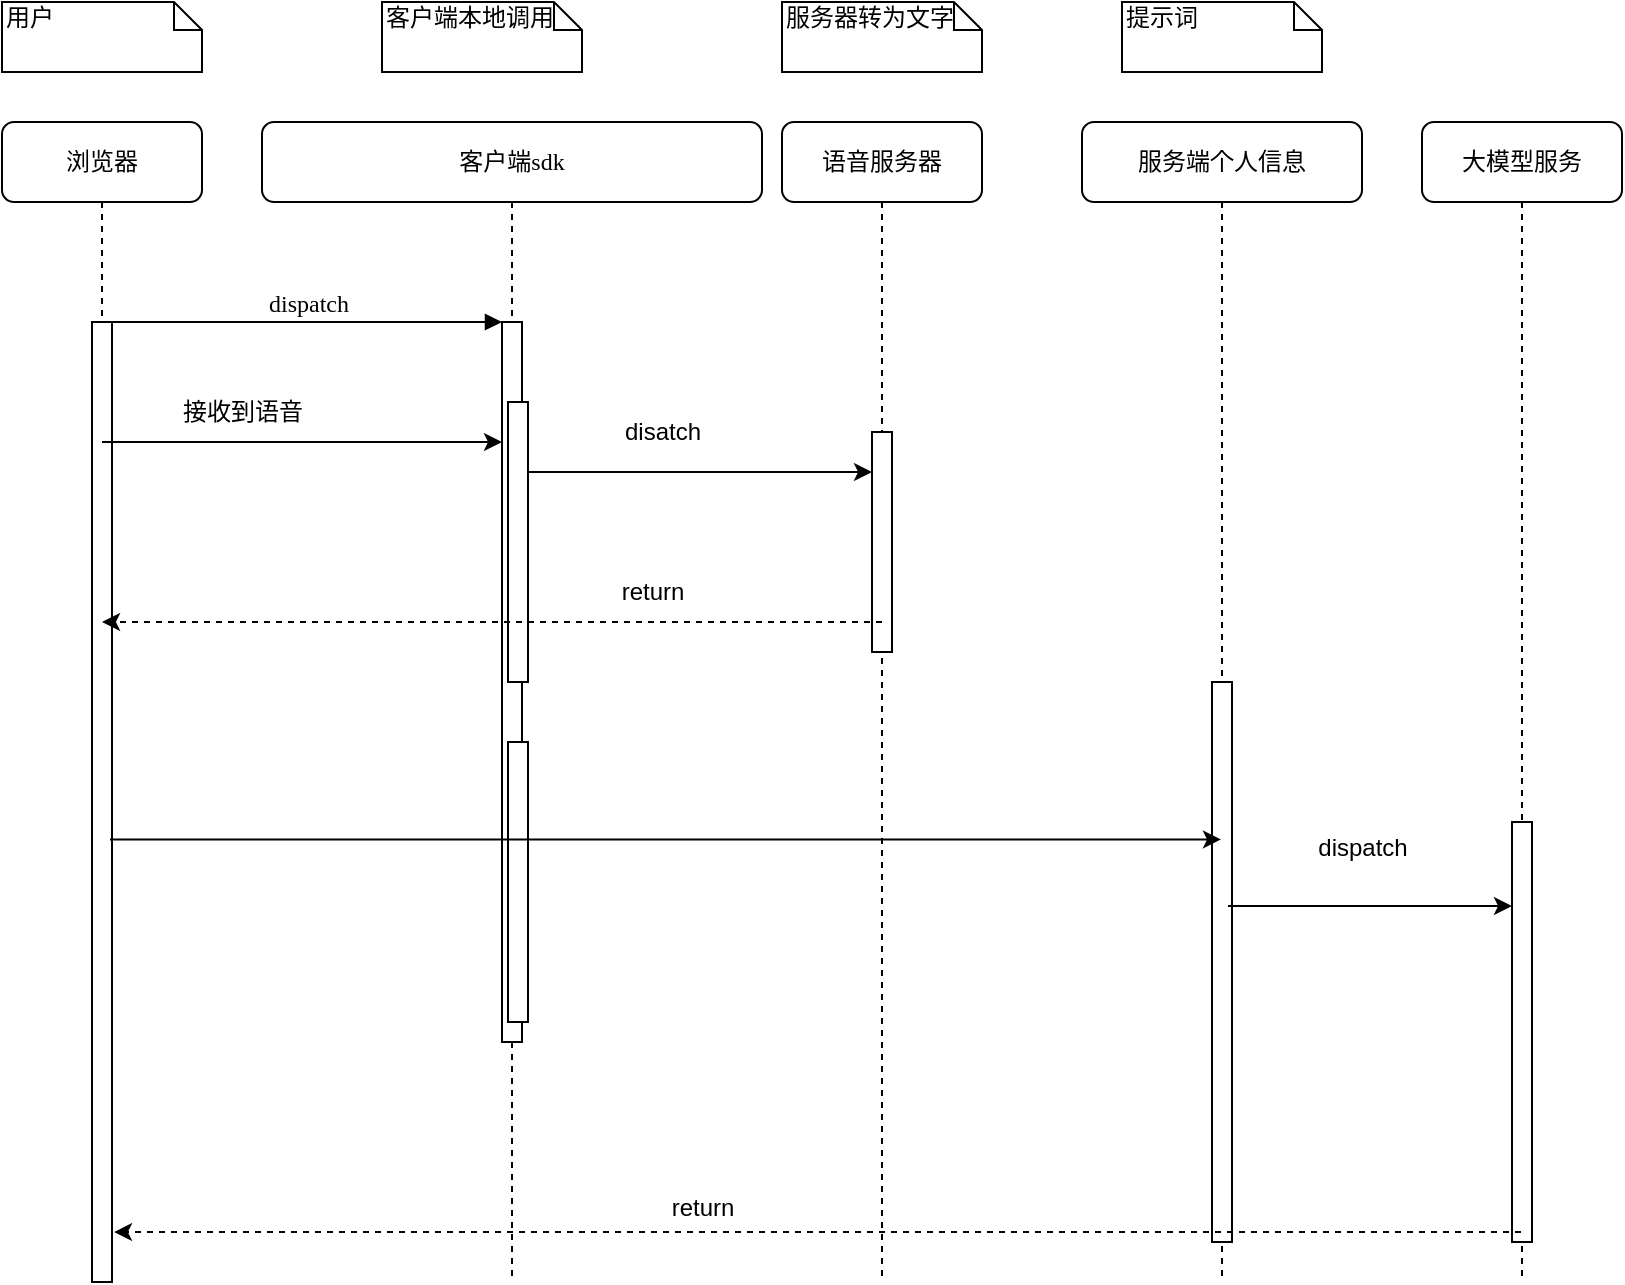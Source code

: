 <mxfile version="24.3.1" type="github">
  <diagram name="Page-1" id="13e1069c-82ec-6db2-03f1-153e76fe0fe0">
    <mxGraphModel dx="954" dy="606" grid="1" gridSize="10" guides="1" tooltips="1" connect="1" arrows="1" fold="1" page="1" pageScale="1" pageWidth="1100" pageHeight="850" background="none" math="0" shadow="0">
      <root>
        <mxCell id="0" />
        <mxCell id="1" parent="0" />
        <mxCell id="7baba1c4bc27f4b0-2" value="客户端sdk" style="shape=umlLifeline;perimeter=lifelinePerimeter;whiteSpace=wrap;html=1;container=1;collapsible=0;recursiveResize=0;outlineConnect=0;rounded=1;shadow=0;comic=0;labelBackgroundColor=none;strokeWidth=1;fontFamily=Verdana;fontSize=12;align=center;" parent="1" vertex="1">
          <mxGeometry x="230" y="80" width="250" height="580" as="geometry" />
        </mxCell>
        <mxCell id="7baba1c4bc27f4b0-10" value="" style="html=1;points=[];perimeter=orthogonalPerimeter;rounded=0;shadow=0;comic=0;labelBackgroundColor=none;strokeWidth=1;fontFamily=Verdana;fontSize=12;align=center;" parent="7baba1c4bc27f4b0-2" vertex="1">
          <mxGeometry x="120" y="100" width="10" height="360" as="geometry" />
        </mxCell>
        <mxCell id="rIfSswOhoeyQgAesljYU-11" value="" style="rounded=0;whiteSpace=wrap;html=1;" vertex="1" parent="7baba1c4bc27f4b0-2">
          <mxGeometry x="123" y="140" width="10" height="140" as="geometry" />
        </mxCell>
        <mxCell id="rIfSswOhoeyQgAesljYU-18" value="" style="rounded=0;whiteSpace=wrap;html=1;" vertex="1" parent="7baba1c4bc27f4b0-2">
          <mxGeometry x="123" y="310" width="10" height="140" as="geometry" />
        </mxCell>
        <mxCell id="rIfSswOhoeyQgAesljYU-16" value="return" style="text;html=1;align=center;verticalAlign=middle;resizable=0;points=[];autosize=1;strokeColor=none;fillColor=none;" vertex="1" parent="7baba1c4bc27f4b0-2">
          <mxGeometry x="170" y="220" width="50" height="30" as="geometry" />
        </mxCell>
        <mxCell id="rIfSswOhoeyQgAesljYU-17" value="disatch" style="text;html=1;align=center;verticalAlign=middle;resizable=0;points=[];autosize=1;strokeColor=none;fillColor=none;" vertex="1" parent="7baba1c4bc27f4b0-2">
          <mxGeometry x="170" y="140" width="60" height="30" as="geometry" />
        </mxCell>
        <mxCell id="7baba1c4bc27f4b0-3" value="语音服务器" style="shape=umlLifeline;perimeter=lifelinePerimeter;whiteSpace=wrap;html=1;container=1;collapsible=0;recursiveResize=0;outlineConnect=0;rounded=1;shadow=0;comic=0;labelBackgroundColor=none;strokeWidth=1;fontFamily=Verdana;fontSize=12;align=center;" parent="1" vertex="1">
          <mxGeometry x="490" y="80" width="100" height="580" as="geometry" />
        </mxCell>
        <mxCell id="7baba1c4bc27f4b0-13" value="" style="html=1;points=[];perimeter=orthogonalPerimeter;rounded=0;shadow=0;comic=0;labelBackgroundColor=none;strokeWidth=1;fontFamily=Verdana;fontSize=12;align=center;" parent="7baba1c4bc27f4b0-3" vertex="1">
          <mxGeometry x="45" y="155" width="10" height="110" as="geometry" />
        </mxCell>
        <mxCell id="7baba1c4bc27f4b0-4" value="大模型服务" style="shape=umlLifeline;perimeter=lifelinePerimeter;whiteSpace=wrap;html=1;container=1;collapsible=0;recursiveResize=0;outlineConnect=0;rounded=1;shadow=0;comic=0;labelBackgroundColor=none;strokeWidth=1;fontFamily=Verdana;fontSize=12;align=center;" parent="1" vertex="1">
          <mxGeometry x="810" y="80" width="100" height="580" as="geometry" />
        </mxCell>
        <mxCell id="7baba1c4bc27f4b0-16" value="" style="html=1;points=[];perimeter=orthogonalPerimeter;rounded=0;shadow=0;comic=0;labelBackgroundColor=none;strokeWidth=1;fontFamily=Verdana;fontSize=12;align=center;" parent="7baba1c4bc27f4b0-4" vertex="1">
          <mxGeometry x="45" y="350" width="10" height="210" as="geometry" />
        </mxCell>
        <mxCell id="7baba1c4bc27f4b0-8" value="浏览器" style="shape=umlLifeline;perimeter=lifelinePerimeter;whiteSpace=wrap;html=1;container=1;collapsible=0;recursiveResize=0;outlineConnect=0;rounded=1;shadow=0;comic=0;labelBackgroundColor=none;strokeWidth=1;fontFamily=Verdana;fontSize=12;align=center;" parent="1" vertex="1">
          <mxGeometry x="100" y="80" width="100" height="580" as="geometry" />
        </mxCell>
        <mxCell id="7baba1c4bc27f4b0-9" value="" style="html=1;points=[];perimeter=orthogonalPerimeter;rounded=0;shadow=0;comic=0;labelBackgroundColor=none;strokeWidth=1;fontFamily=Verdana;fontSize=12;align=center;" parent="7baba1c4bc27f4b0-8" vertex="1">
          <mxGeometry x="45" y="100" width="10" height="480" as="geometry" />
        </mxCell>
        <mxCell id="7baba1c4bc27f4b0-11" value="dispatch" style="html=1;verticalAlign=bottom;endArrow=block;entryX=0;entryY=0;labelBackgroundColor=none;fontFamily=Verdana;fontSize=12;edgeStyle=elbowEdgeStyle;elbow=vertical;" parent="1" source="7baba1c4bc27f4b0-9" target="7baba1c4bc27f4b0-10" edge="1">
          <mxGeometry x="0.006" relative="1" as="geometry">
            <mxPoint x="220" y="190" as="sourcePoint" />
            <mxPoint as="offset" />
          </mxGeometry>
        </mxCell>
        <mxCell id="7baba1c4bc27f4b0-40" value="用户" style="shape=note;whiteSpace=wrap;html=1;size=14;verticalAlign=top;align=left;spacingTop=-6;rounded=0;shadow=0;comic=0;labelBackgroundColor=none;strokeWidth=1;fontFamily=Verdana;fontSize=12" parent="1" vertex="1">
          <mxGeometry x="100" y="20" width="100" height="35" as="geometry" />
        </mxCell>
        <mxCell id="7baba1c4bc27f4b0-41" value="客户端本地调用" style="shape=note;whiteSpace=wrap;html=1;size=14;verticalAlign=top;align=left;spacingTop=-6;rounded=0;shadow=0;comic=0;labelBackgroundColor=none;strokeWidth=1;fontFamily=Verdana;fontSize=12" parent="1" vertex="1">
          <mxGeometry x="290" y="20" width="100" height="35" as="geometry" />
        </mxCell>
        <mxCell id="7baba1c4bc27f4b0-42" value="服务器转为文字" style="shape=note;whiteSpace=wrap;html=1;size=14;verticalAlign=top;align=left;spacingTop=-6;rounded=0;shadow=0;comic=0;labelBackgroundColor=none;strokeWidth=1;fontFamily=Verdana;fontSize=12" parent="1" vertex="1">
          <mxGeometry x="490" y="20" width="100" height="35" as="geometry" />
        </mxCell>
        <mxCell id="7baba1c4bc27f4b0-45" value="提示词" style="shape=note;whiteSpace=wrap;html=1;size=14;verticalAlign=top;align=left;spacingTop=-6;rounded=0;shadow=0;comic=0;labelBackgroundColor=none;strokeWidth=1;fontFamily=Verdana;fontSize=12" parent="1" vertex="1">
          <mxGeometry x="660" y="20" width="100" height="35" as="geometry" />
        </mxCell>
        <mxCell id="rIfSswOhoeyQgAesljYU-9" value="" style="endArrow=classic;html=1;rounded=0;" edge="1" parent="1" source="7baba1c4bc27f4b0-8" target="7baba1c4bc27f4b0-10">
          <mxGeometry width="50" height="50" relative="1" as="geometry">
            <mxPoint x="510" y="260" as="sourcePoint" />
            <mxPoint x="560" y="210" as="targetPoint" />
            <Array as="points">
              <mxPoint x="220" y="240" />
            </Array>
          </mxGeometry>
        </mxCell>
        <mxCell id="rIfSswOhoeyQgAesljYU-10" value="接收到语音" style="text;html=1;align=center;verticalAlign=middle;resizable=0;points=[];autosize=1;strokeColor=none;fillColor=none;" vertex="1" parent="1">
          <mxGeometry x="180" y="210" width="80" height="30" as="geometry" />
        </mxCell>
        <mxCell id="rIfSswOhoeyQgAesljYU-19" value="" style="endArrow=classic;html=1;rounded=0;exitX=1;exitY=0.25;exitDx=0;exitDy=0;" edge="1" parent="1" source="rIfSswOhoeyQgAesljYU-11" target="7baba1c4bc27f4b0-13">
          <mxGeometry width="50" height="50" relative="1" as="geometry">
            <mxPoint x="540" y="330" as="sourcePoint" />
            <mxPoint x="590" y="280" as="targetPoint" />
          </mxGeometry>
        </mxCell>
        <mxCell id="7baba1c4bc27f4b0-5" value="服务端个人信息" style="shape=umlLifeline;perimeter=lifelinePerimeter;whiteSpace=wrap;html=1;container=1;collapsible=0;recursiveResize=0;outlineConnect=0;rounded=1;shadow=0;comic=0;labelBackgroundColor=none;strokeWidth=1;fontFamily=Verdana;fontSize=12;align=center;" parent="1" vertex="1">
          <mxGeometry x="640" y="80" width="140" height="580" as="geometry" />
        </mxCell>
        <mxCell id="rIfSswOhoeyQgAesljYU-24" value="" style="rounded=0;whiteSpace=wrap;html=1;" vertex="1" parent="7baba1c4bc27f4b0-5">
          <mxGeometry x="65" y="280" width="10" height="280" as="geometry" />
        </mxCell>
        <mxCell id="rIfSswOhoeyQgAesljYU-21" value="" style="endArrow=classic;html=1;rounded=0;dashed=1;" edge="1" parent="1" target="7baba1c4bc27f4b0-8">
          <mxGeometry width="50" height="50" relative="1" as="geometry">
            <mxPoint x="540" y="330" as="sourcePoint" />
            <mxPoint x="600" y="280" as="targetPoint" />
          </mxGeometry>
        </mxCell>
        <mxCell id="rIfSswOhoeyQgAesljYU-22" value="" style="endArrow=classic;html=1;rounded=0;exitX=0.9;exitY=0.539;exitDx=0;exitDy=0;exitPerimeter=0;" edge="1" parent="1" source="7baba1c4bc27f4b0-9" target="7baba1c4bc27f4b0-5">
          <mxGeometry width="50" height="50" relative="1" as="geometry">
            <mxPoint x="550" y="330" as="sourcePoint" />
            <mxPoint x="358" y="420" as="targetPoint" />
          </mxGeometry>
        </mxCell>
        <mxCell id="rIfSswOhoeyQgAesljYU-25" value="" style="endArrow=classic;html=1;rounded=0;exitX=0.8;exitY=0.4;exitDx=0;exitDy=0;exitPerimeter=0;" edge="1" parent="1" source="rIfSswOhoeyQgAesljYU-24" target="7baba1c4bc27f4b0-16">
          <mxGeometry width="50" height="50" relative="1" as="geometry">
            <mxPoint x="550" y="390" as="sourcePoint" />
            <mxPoint x="600" y="340" as="targetPoint" />
          </mxGeometry>
        </mxCell>
        <mxCell id="rIfSswOhoeyQgAesljYU-26" value="dispatch" style="text;html=1;align=center;verticalAlign=middle;resizable=0;points=[];autosize=1;strokeColor=none;fillColor=none;" vertex="1" parent="1">
          <mxGeometry x="745" y="428" width="70" height="30" as="geometry" />
        </mxCell>
        <mxCell id="rIfSswOhoeyQgAesljYU-27" value="" style="endArrow=classic;html=1;rounded=0;entryX=1.1;entryY=0.948;entryDx=0;entryDy=0;entryPerimeter=0;dashed=1;" edge="1" parent="1" source="7baba1c4bc27f4b0-4" target="7baba1c4bc27f4b0-9">
          <mxGeometry width="50" height="50" relative="1" as="geometry">
            <mxPoint x="540" y="470" as="sourcePoint" />
            <mxPoint x="590" y="420" as="targetPoint" />
          </mxGeometry>
        </mxCell>
        <mxCell id="rIfSswOhoeyQgAesljYU-28" value="return" style="text;html=1;align=center;verticalAlign=middle;resizable=0;points=[];autosize=1;strokeColor=none;fillColor=none;" vertex="1" parent="1">
          <mxGeometry x="425" y="608" width="50" height="30" as="geometry" />
        </mxCell>
      </root>
    </mxGraphModel>
  </diagram>
</mxfile>
